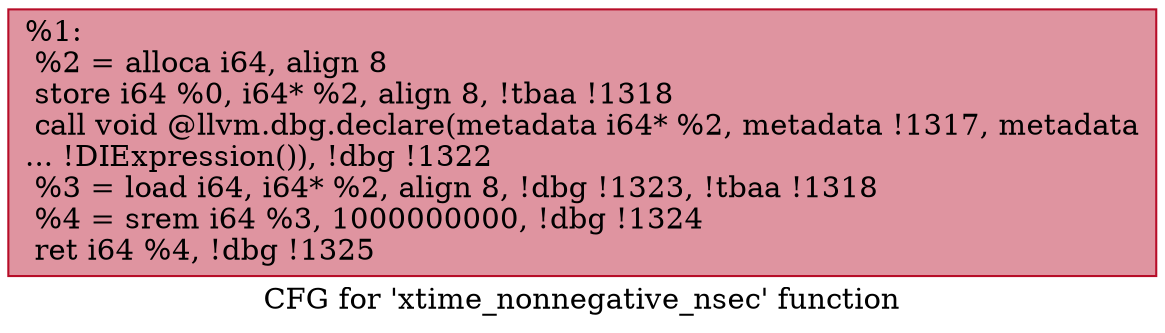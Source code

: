 digraph "CFG for 'xtime_nonnegative_nsec' function" {
	label="CFG for 'xtime_nonnegative_nsec' function";

	Node0x1029f90 [shape=record,color="#b70d28ff", style=filled, fillcolor="#b70d2870",label="{%1:\l  %2 = alloca i64, align 8\l  store i64 %0, i64* %2, align 8, !tbaa !1318\l  call void @llvm.dbg.declare(metadata i64* %2, metadata !1317, metadata\l... !DIExpression()), !dbg !1322\l  %3 = load i64, i64* %2, align 8, !dbg !1323, !tbaa !1318\l  %4 = srem i64 %3, 1000000000, !dbg !1324\l  ret i64 %4, !dbg !1325\l}"];
}
